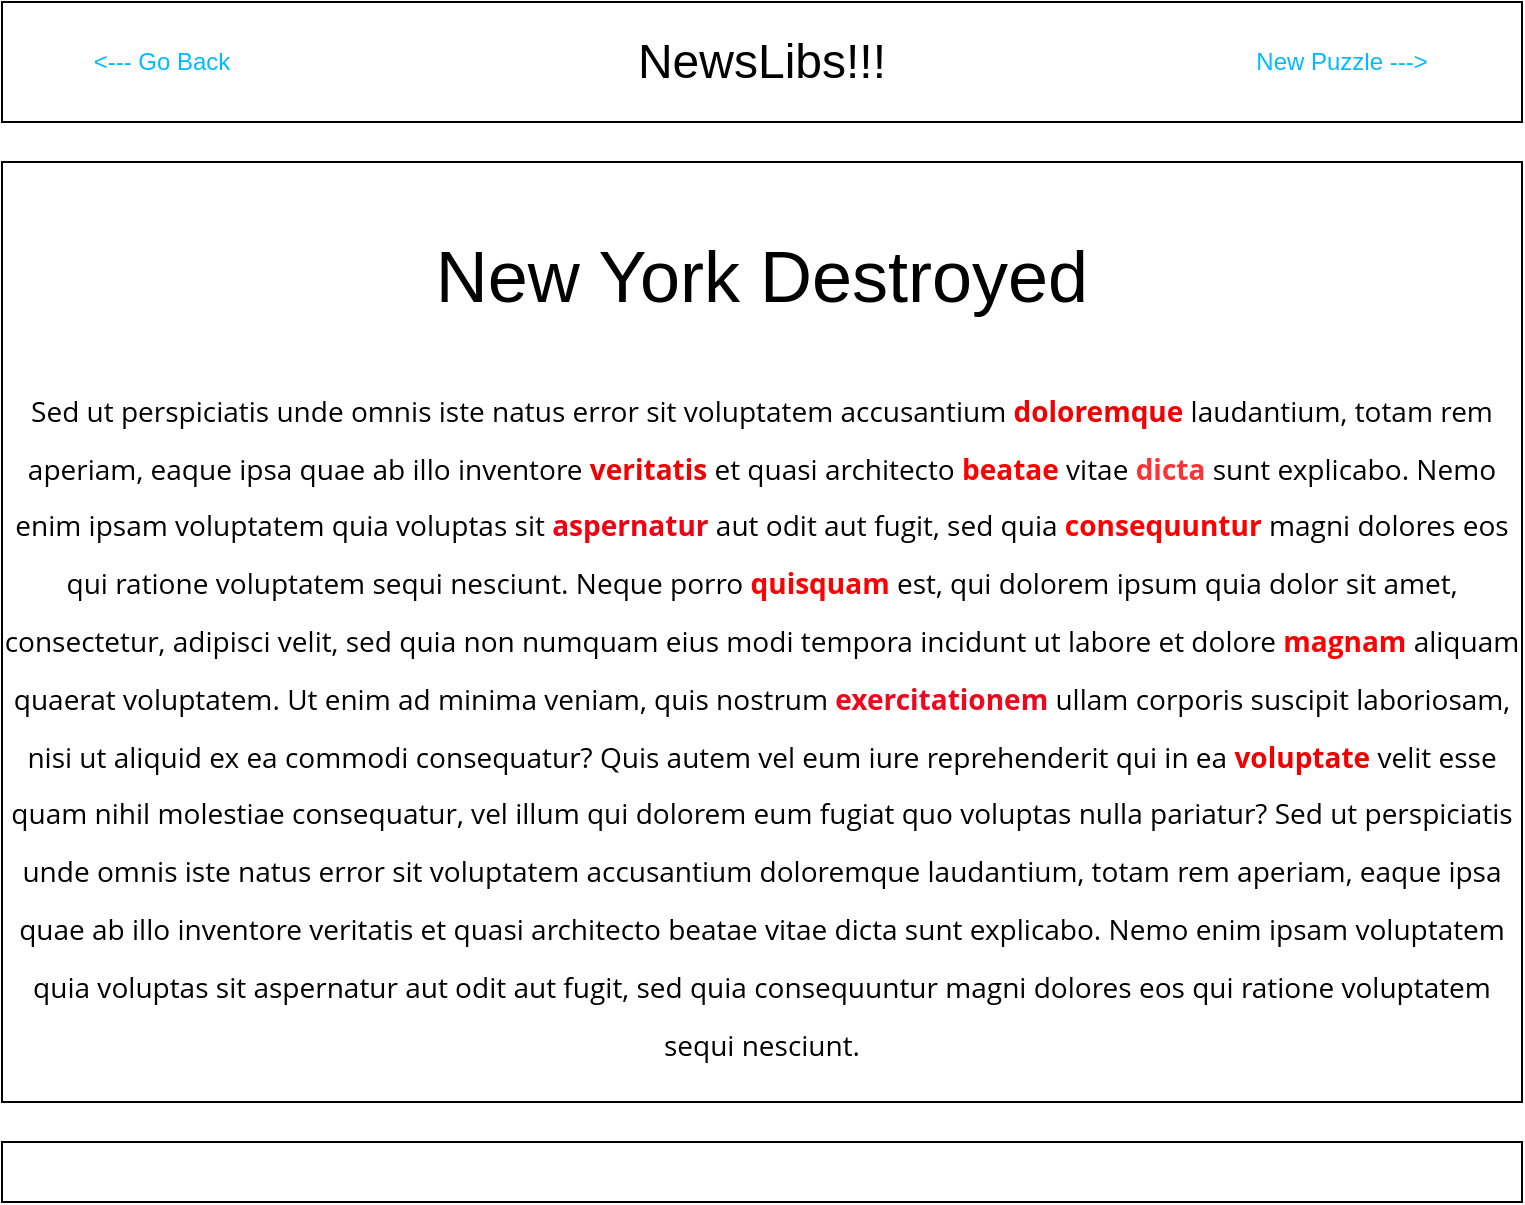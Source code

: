 <mxfile>
    <diagram id="8te7wb21LjJar14m4qgC" name="Page-1">
        <mxGraphModel dx="520" dy="787" grid="1" gridSize="10" guides="1" tooltips="1" connect="1" arrows="1" fold="1" page="1" pageScale="1" pageWidth="850" pageHeight="1100" math="0" shadow="0">
            <root>
                <mxCell id="0"/>
                <mxCell id="1" parent="0"/>
                <mxCell id="2" value="NewsLibs!!!" style="rounded=0;whiteSpace=wrap;html=1;fontSize=24;" parent="1" vertex="1">
                    <mxGeometry x="40" y="40" width="760" height="60" as="geometry"/>
                </mxCell>
                <mxCell id="3" value="&lt;br&gt;&lt;font style=&quot;font-size: 36px;&quot;&gt;New York Destroyed&lt;/font&gt;&lt;br&gt;&lt;span style=&quot;font-family: &amp;quot;Open Sans&amp;quot;, Arial, sans-serif; font-size: 14px; text-align: justify;&quot;&gt;&lt;br&gt;Sed ut perspiciatis unde omnis iste natus error sit voluptatem accusantium &lt;b&gt;&lt;font color=&quot;#f00202&quot;&gt;doloremque &lt;/font&gt;&lt;/b&gt;laudantium, totam rem aperiam, eaque ipsa quae ab illo inventore &lt;b&gt;&lt;font color=&quot;#f00202&quot;&gt;veritatis &lt;/font&gt;&lt;/b&gt;et quasi architecto &lt;b&gt;&lt;font color=&quot;#ff0000&quot;&gt;beatae &lt;/font&gt;&lt;/b&gt;vitae &lt;b&gt;&lt;font color=&quot;#ff3333&quot;&gt;dicta &lt;/font&gt;&lt;/b&gt;sunt explicabo. Nemo enim ipsam voluptatem quia voluptas sit &lt;b&gt;&lt;font color=&quot;#f00010&quot;&gt;aspernatur &lt;/font&gt;&lt;/b&gt;aut odit aut fugit, sed quia &lt;b&gt;&lt;font color=&quot;#ff0000&quot;&gt;consequuntur &lt;/font&gt;&lt;/b&gt;magni dolores eos qui ratione voluptatem sequi nesciunt. Neque porro &lt;b&gt;&lt;font color=&quot;#ff0000&quot;&gt;quisquam &lt;/font&gt;&lt;/b&gt;est, qui dolorem ipsum quia dolor sit amet, consectetur, adipisci velit, sed quia non numquam eius modi tempora incidunt ut labore et dolore &lt;font color=&quot;#ff0000&quot;&gt;&lt;b&gt;magnam&lt;/b&gt; &lt;/font&gt;aliquam quaerat voluptatem. Ut enim ad minima veniam, quis nostrum &lt;font color=&quot;#f0071e&quot;&gt;&lt;b&gt;exercitationem &lt;/b&gt;&lt;/font&gt;ullam corporis suscipit laboriosam, nisi ut aliquid ex ea commodi consequatur? Quis autem vel eum iure reprehenderit qui in ea &lt;b&gt;&lt;font color=&quot;#f00000&quot;&gt;voluptate &lt;/font&gt;&lt;/b&gt;velit esse quam nihil molestiae consequatur, vel illum qui dolorem eum fugiat quo voluptas nulla pariatur?&amp;nbsp;&lt;/span&gt;&lt;span style=&quot;font-family: &amp;quot;Open Sans&amp;quot;, Arial, sans-serif; font-size: 14px; text-align: justify;&quot;&gt;Sed ut perspiciatis unde omnis iste natus error sit voluptatem accusantium doloremque laudantium, totam rem aperiam, eaque ipsa quae ab illo inventore veritatis et quasi architecto beatae vitae dicta sunt explicabo. Nemo enim ipsam voluptatem quia voluptas sit aspernatur aut odit aut fugit, sed quia consequuntur magni dolores eos qui ratione voluptatem sequi nesciunt.&lt;/span&gt;" style="rounded=0;whiteSpace=wrap;html=1;fontSize=24;verticalAlign=top;fontColor=default;labelBackgroundColor=default;" parent="1" vertex="1">
                    <mxGeometry x="40" y="120" width="760" height="470" as="geometry"/>
                </mxCell>
                <mxCell id="29" value="&lt;font color=&quot;#ffffff&quot;&gt;Copyright 2023 Group 9&lt;/font&gt;" style="rounded=0;whiteSpace=wrap;html=1;labelBackgroundColor=default;fontColor=#F0071E;" vertex="1" parent="1">
                    <mxGeometry x="40" y="610" width="760" height="30" as="geometry"/>
                </mxCell>
                <mxCell id="30" value="&amp;lt;--- Go Back" style="text;html=1;strokeColor=none;fillColor=none;align=center;verticalAlign=middle;whiteSpace=wrap;rounded=0;labelBackgroundColor=default;fontColor=#00BBFF;" vertex="1" parent="1">
                    <mxGeometry x="50" y="55" width="140" height="30" as="geometry"/>
                </mxCell>
                <mxCell id="31" value="New Puzzle ---&amp;gt;" style="text;html=1;strokeColor=none;fillColor=none;align=center;verticalAlign=middle;whiteSpace=wrap;rounded=0;labelBackgroundColor=default;fontColor=#00BBFF;" vertex="1" parent="1">
                    <mxGeometry x="640" y="55" width="140" height="30" as="geometry"/>
                </mxCell>
            </root>
        </mxGraphModel>
    </diagram>
</mxfile>